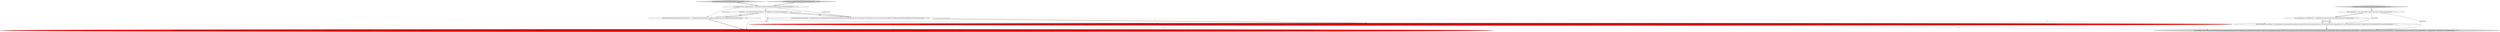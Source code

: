 digraph {
7 [style = filled, label = "JoinFilterPreAnalysisGroup joinFilterPreAnalysisGroup = makeDefaultConfigPreAnalysisGroup(filter,joinableClauses,VirtualColumns.EMPTY)@@@5@@@['0', '1', '0']", fillcolor = white, shape = ellipse image = "AAA0AAABBB2BBB"];
5 [style = filled, label = "test_makeCursors_factToCountryInnerUsingCountryNumber['0', '1', '0']", fillcolor = lightgray, shape = diamond image = "AAA0AAABBB2BBB"];
4 [style = filled, label = "JoinTestHelper.verifyCursors(new HashJoinSegmentStorageAdapter(factSegment.asStorageAdapter(),joinableClauses,preAnalysis).makeCursors(filter,Intervals.ETERNITY,VirtualColumns.EMPTY,Granularities.ALL,false,null),ImmutableList.of(\"page\",\"countryIsoCode\",FACT_TO_COUNTRY_ON_NUMBER_PREFIX + \"countryIsoCode\",FACT_TO_COUNTRY_ON_NUMBER_PREFIX + \"countryName\",FACT_TO_COUNTRY_ON_NUMBER_PREFIX + \"countryNumber\"),NullHandling.sqlCompatible()? ImmutableList.of(new Object((((edu.fdu.CPPDG.tinypdg.pe.ExpressionInfo@9eb8a8,new Object((((edu.fdu.CPPDG.tinypdg.pe.ExpressionInfo@9eb8b0,new Object((((edu.fdu.CPPDG.tinypdg.pe.ExpressionInfo@9eb8b8,new Object((((edu.fdu.CPPDG.tinypdg.pe.ExpressionInfo@9eb8c0,new Object((((edu.fdu.CPPDG.tinypdg.pe.ExpressionInfo@9eb8c8,new Object((((edu.fdu.CPPDG.tinypdg.pe.ExpressionInfo@9eb8d0,new Object((((edu.fdu.CPPDG.tinypdg.pe.ExpressionInfo@9eb8d8,new Object((((edu.fdu.CPPDG.tinypdg.pe.ExpressionInfo@9eb8e0,new Object((((edu.fdu.CPPDG.tinypdg.pe.ExpressionInfo@9eb8e8,new Object((((edu.fdu.CPPDG.tinypdg.pe.ExpressionInfo@9eb8f0,new Object((((edu.fdu.CPPDG.tinypdg.pe.ExpressionInfo@9eb8f8,new Object((((edu.fdu.CPPDG.tinypdg.pe.ExpressionInfo@9eb900): ImmutableList.of(new Object((((edu.fdu.CPPDG.tinypdg.pe.ExpressionInfo@9eb90b,new Object((((edu.fdu.CPPDG.tinypdg.pe.ExpressionInfo@9eb913,new Object((((edu.fdu.CPPDG.tinypdg.pe.ExpressionInfo@9eb91b,new Object((((edu.fdu.CPPDG.tinypdg.pe.ExpressionInfo@9eb923,new Object((((edu.fdu.CPPDG.tinypdg.pe.ExpressionInfo@9eb92b,new Object((((edu.fdu.CPPDG.tinypdg.pe.ExpressionInfo@9eb933,new Object((((edu.fdu.CPPDG.tinypdg.pe.ExpressionInfo@9eb93b,new Object((((edu.fdu.CPPDG.tinypdg.pe.ExpressionInfo@9eb943,new Object((((edu.fdu.CPPDG.tinypdg.pe.ExpressionInfo@9eb94b,new Object((((edu.fdu.CPPDG.tinypdg.pe.ExpressionInfo@9eb953,new Object((((edu.fdu.CPPDG.tinypdg.pe.ExpressionInfo@9eb95b,new Object((((edu.fdu.CPPDG.tinypdg.pe.ExpressionInfo@9eb963,new Object((((((edu.fdu.CPPDG.tinypdg.pe.ExpressionInfo@9eb96b))@@@6@@@['1', '0', '0']", fillcolor = red, shape = ellipse image = "AAA1AAABBB1BBB"];
2 [style = filled, label = "JoinFilterPreAnalysis preAnalysis = JoinFilterAnalyzer.computeJoinFilterPreAnalysis(JoinableClauses.fromList(joinableClauses),VirtualColumns.EMPTY,filter,true,true,true,QueryContexts.DEFAULT_ENABLE_JOIN_FILTER_REWRITE_MAX_SIZE)@@@5@@@['1', '0', '0']", fillcolor = white, shape = ellipse image = "AAA0AAABBB1BBB"];
8 [style = filled, label = "List<JoinableClause> joinableClauses = ImmutableList.of(factToCountryOnIsoCode(JoinType.LEFT))@@@4@@@['0', '0', '1']", fillcolor = white, shape = ellipse image = "AAA0AAABBB3BBB"];
9 [style = filled, label = "test_makeCursors_factToCountryLeft_filterExcludesAllLeftRows['0', '0', '1']", fillcolor = lightgray, shape = diamond image = "AAA0AAABBB3BBB"];
11 [style = filled, label = "JoinTestHelper.verifyCursors(new HashJoinSegmentStorageAdapter(factSegment.asStorageAdapter(),joinableClauses,preAnalysis).makeCursors(originalFilter,Intervals.ETERNITY,VirtualColumns.EMPTY,Granularities.ALL,false,null),ImmutableList.of(\"page\",\"countryIsoCode\",FACT_TO_COUNTRY_ON_ISO_CODE_PREFIX + \"countryIsoCode\",FACT_TO_COUNTRY_ON_ISO_CODE_PREFIX + \"countryName\",FACT_TO_COUNTRY_ON_ISO_CODE_PREFIX + \"countryNumber\"),ImmutableList.of())@@@6@@@['0', '0', '1']", fillcolor = lightgray, shape = ellipse image = "AAA0AAABBB3BBB"];
3 [style = filled, label = "test_makeCursors_factToCountryInnerUsingCountryNumber['1', '0', '0']", fillcolor = lightgray, shape = diamond image = "AAA0AAABBB1BBB"];
6 [style = filled, label = "JoinTestHelper.verifyCursors(new HashJoinSegmentStorageAdapter(factSegment.asStorageAdapter(),joinableClauses,joinFilterPreAnalysisGroup).makeCursors(filter,Intervals.ETERNITY,VirtualColumns.EMPTY,Granularities.ALL,false,null),ImmutableList.of(\"page\",\"countryIsoCode\",FACT_TO_COUNTRY_ON_NUMBER_PREFIX + \"countryIsoCode\",FACT_TO_COUNTRY_ON_NUMBER_PREFIX + \"countryName\",FACT_TO_COUNTRY_ON_NUMBER_PREFIX + \"countryNumber\"),NullHandling.sqlCompatible()? ImmutableList.of(new Object((((edu.fdu.CPPDG.tinypdg.pe.ExpressionInfo@9eb9cd,new Object((((edu.fdu.CPPDG.tinypdg.pe.ExpressionInfo@9eb9d5,new Object((((edu.fdu.CPPDG.tinypdg.pe.ExpressionInfo@9eb9dd,new Object((((edu.fdu.CPPDG.tinypdg.pe.ExpressionInfo@9eb9e5,new Object((((edu.fdu.CPPDG.tinypdg.pe.ExpressionInfo@9eb9ed,new Object((((edu.fdu.CPPDG.tinypdg.pe.ExpressionInfo@9eb9f5,new Object((((edu.fdu.CPPDG.tinypdg.pe.ExpressionInfo@9eb9fd,new Object((((edu.fdu.CPPDG.tinypdg.pe.ExpressionInfo@9eba05,new Object((((edu.fdu.CPPDG.tinypdg.pe.ExpressionInfo@9eba0d,new Object((((edu.fdu.CPPDG.tinypdg.pe.ExpressionInfo@9eba15,new Object((((edu.fdu.CPPDG.tinypdg.pe.ExpressionInfo@9eba1d,new Object((((edu.fdu.CPPDG.tinypdg.pe.ExpressionInfo@9eba25): ImmutableList.of(new Object((((edu.fdu.CPPDG.tinypdg.pe.ExpressionInfo@9eba30,new Object((((edu.fdu.CPPDG.tinypdg.pe.ExpressionInfo@9eba38,new Object((((edu.fdu.CPPDG.tinypdg.pe.ExpressionInfo@9eba40,new Object((((edu.fdu.CPPDG.tinypdg.pe.ExpressionInfo@9eba48,new Object((((edu.fdu.CPPDG.tinypdg.pe.ExpressionInfo@9eba50,new Object((((edu.fdu.CPPDG.tinypdg.pe.ExpressionInfo@9eba58,new Object((((edu.fdu.CPPDG.tinypdg.pe.ExpressionInfo@9eba60,new Object((((edu.fdu.CPPDG.tinypdg.pe.ExpressionInfo@9eba68,new Object((((edu.fdu.CPPDG.tinypdg.pe.ExpressionInfo@9eba70,new Object((((edu.fdu.CPPDG.tinypdg.pe.ExpressionInfo@9eba78,new Object((((edu.fdu.CPPDG.tinypdg.pe.ExpressionInfo@9eba80,new Object((((edu.fdu.CPPDG.tinypdg.pe.ExpressionInfo@9eba88,new Object((((((edu.fdu.CPPDG.tinypdg.pe.ExpressionInfo@9eba90))@@@6@@@['0', '1', '0']", fillcolor = red, shape = ellipse image = "AAA1AAABBB2BBB"];
1 [style = filled, label = "Filter filter = new SelectorDimFilter(\"channel\",\"#en.wikipedia\",null).toFilter()@@@4@@@['1', '1', '0']", fillcolor = white, shape = ellipse image = "AAA0AAABBB1BBB"];
10 [style = filled, label = "Filter originalFilter = new SelectorFilter(\"page\",\"this matches nothing\")@@@3@@@['0', '0', '1']", fillcolor = white, shape = ellipse image = "AAA0AAABBB3BBB"];
0 [style = filled, label = "List<JoinableClause> joinableClauses = ImmutableList.of(factToCountryOnNumber(JoinType.INNER))@@@3@@@['1', '1', '0']", fillcolor = white, shape = ellipse image = "AAA0AAABBB1BBB"];
12 [style = filled, label = "JoinFilterPreAnalysis preAnalysis = JoinFilterAnalyzer.computeJoinFilterPreAnalysis(JoinableClauses.fromList(joinableClauses),VirtualColumns.EMPTY,originalFilter,true,true,true,QueryContexts.DEFAULT_ENABLE_JOIN_FILTER_REWRITE_MAX_SIZE)@@@5@@@['0', '0', '1']", fillcolor = white, shape = ellipse image = "AAA0AAABBB3BBB"];
0->2 [style = solid, label="joinableClauses"];
1->7 [style = solid, label="filter"];
10->12 [style = solid, label="originalFilter"];
12->11 [style = bold, label=""];
1->2 [style = solid, label="filter"];
1->4 [style = solid, label="filter"];
9->10 [style = bold, label=""];
4->6 [style = dashed, label="0"];
2->4 [style = bold, label=""];
1->7 [style = bold, label=""];
3->0 [style = bold, label=""];
2->12 [style = dashed, label="0"];
10->8 [style = bold, label=""];
5->0 [style = bold, label=""];
0->7 [style = solid, label="joinableClauses"];
1->6 [style = solid, label="filter"];
0->1 [style = bold, label=""];
10->11 [style = solid, label="originalFilter"];
7->6 [style = bold, label=""];
1->2 [style = bold, label=""];
4->11 [style = dashed, label="0"];
8->12 [style = bold, label=""];
8->12 [style = solid, label="joinableClauses"];
}
